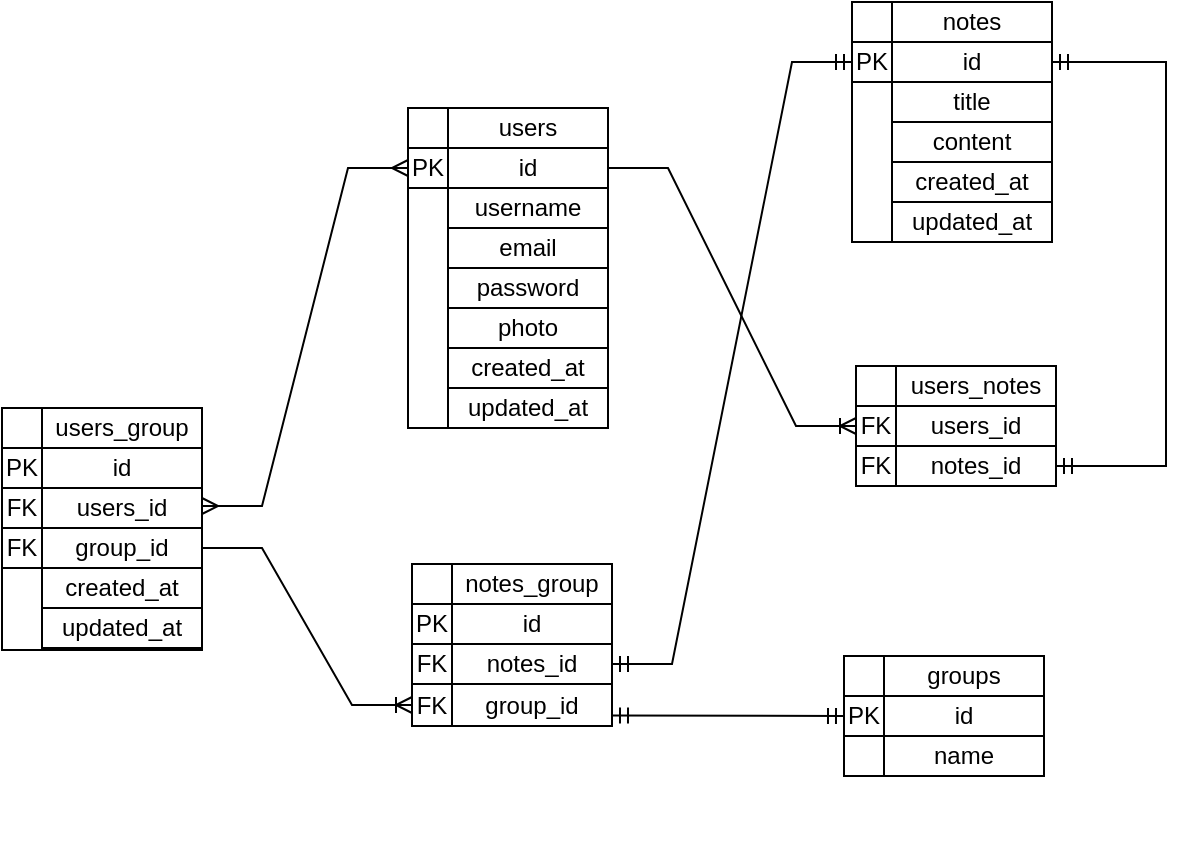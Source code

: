 <mxfile version="21.1.4" type="device">
  <diagram name="Page-1" id="Vn7iVasFaHoD-PRk9qeI">
    <mxGraphModel dx="2017" dy="601" grid="0" gridSize="10" guides="1" tooltips="1" connect="1" arrows="1" fold="1" page="1" pageScale="1" pageWidth="850" pageHeight="1100" math="0" shadow="0">
      <root>
        <mxCell id="0" />
        <mxCell id="1" parent="0" />
        <mxCell id="Hd1z3D36d7LquExoU3gD-12" value="" style="group" vertex="1" connectable="0" parent="1">
          <mxGeometry x="200" y="19" width="100" height="140" as="geometry" />
        </mxCell>
        <mxCell id="Hd1z3D36d7LquExoU3gD-13" value="" style="shape=internalStorage;whiteSpace=wrap;html=1;backgroundOutline=1;" vertex="1" parent="Hd1z3D36d7LquExoU3gD-12">
          <mxGeometry width="100" height="120" as="geometry" />
        </mxCell>
        <mxCell id="Hd1z3D36d7LquExoU3gD-14" value="notes" style="text;html=1;strokeColor=none;fillColor=none;align=center;verticalAlign=middle;whiteSpace=wrap;rounded=0;" vertex="1" parent="Hd1z3D36d7LquExoU3gD-12">
          <mxGeometry x="20" width="80" height="20" as="geometry" />
        </mxCell>
        <mxCell id="Hd1z3D36d7LquExoU3gD-15" value="id" style="text;html=1;strokeColor=#000000;fillColor=none;align=center;verticalAlign=middle;whiteSpace=wrap;rounded=0;" vertex="1" parent="Hd1z3D36d7LquExoU3gD-12">
          <mxGeometry x="20" y="20" width="80" height="20" as="geometry" />
        </mxCell>
        <mxCell id="Hd1z3D36d7LquExoU3gD-16" value="PK" style="text;html=1;strokeColor=#000000;fillColor=none;align=center;verticalAlign=middle;whiteSpace=wrap;rounded=0;" vertex="1" parent="Hd1z3D36d7LquExoU3gD-12">
          <mxGeometry y="20" width="20" height="20" as="geometry" />
        </mxCell>
        <mxCell id="Hd1z3D36d7LquExoU3gD-18" value="title" style="text;html=1;strokeColor=#000000;fillColor=none;align=center;verticalAlign=middle;whiteSpace=wrap;rounded=0;" vertex="1" parent="Hd1z3D36d7LquExoU3gD-12">
          <mxGeometry x="20" y="40" width="80" height="20" as="geometry" />
        </mxCell>
        <mxCell id="Hd1z3D36d7LquExoU3gD-19" value="content" style="text;html=1;strokeColor=#000000;fillColor=none;align=center;verticalAlign=middle;whiteSpace=wrap;rounded=0;" vertex="1" parent="Hd1z3D36d7LquExoU3gD-12">
          <mxGeometry x="20" y="60" width="80" height="20" as="geometry" />
        </mxCell>
        <mxCell id="Hd1z3D36d7LquExoU3gD-20" value="created_at" style="text;html=1;strokeColor=#000000;fillColor=none;align=center;verticalAlign=middle;whiteSpace=wrap;rounded=0;" vertex="1" parent="Hd1z3D36d7LquExoU3gD-12">
          <mxGeometry x="20" y="80" width="80" height="20" as="geometry" />
        </mxCell>
        <mxCell id="Hd1z3D36d7LquExoU3gD-21" value="updated_at" style="text;html=1;strokeColor=#000000;fillColor=none;align=center;verticalAlign=middle;whiteSpace=wrap;rounded=0;" vertex="1" parent="Hd1z3D36d7LquExoU3gD-12">
          <mxGeometry x="20" y="100" width="80" height="20" as="geometry" />
        </mxCell>
        <mxCell id="Hd1z3D36d7LquExoU3gD-1" value="" style="shape=internalStorage;whiteSpace=wrap;html=1;backgroundOutline=1;container=0;" vertex="1" parent="1">
          <mxGeometry x="-22" y="72" width="100" height="160" as="geometry" />
        </mxCell>
        <mxCell id="Hd1z3D36d7LquExoU3gD-2" value="users" style="text;html=1;strokeColor=none;fillColor=none;align=center;verticalAlign=middle;whiteSpace=wrap;rounded=0;container=0;" vertex="1" parent="1">
          <mxGeometry x="-2" y="72" width="80" height="20" as="geometry" />
        </mxCell>
        <mxCell id="Hd1z3D36d7LquExoU3gD-3" value="id" style="text;html=1;strokeColor=#000000;fillColor=none;align=center;verticalAlign=middle;whiteSpace=wrap;rounded=0;container=0;" vertex="1" parent="1">
          <mxGeometry x="-2" y="92" width="80" height="20" as="geometry" />
        </mxCell>
        <mxCell id="Hd1z3D36d7LquExoU3gD-4" value="PK" style="text;html=1;strokeColor=#000000;fillColor=none;align=center;verticalAlign=middle;whiteSpace=wrap;rounded=0;container=0;" vertex="1" parent="1">
          <mxGeometry x="-22" y="92" width="20" height="20" as="geometry" />
        </mxCell>
        <mxCell id="Hd1z3D36d7LquExoU3gD-5" value="username" style="text;html=1;strokeColor=#000000;fillColor=none;align=center;verticalAlign=middle;whiteSpace=wrap;rounded=0;container=0;" vertex="1" parent="1">
          <mxGeometry x="-2" y="112" width="80" height="20" as="geometry" />
        </mxCell>
        <mxCell id="Hd1z3D36d7LquExoU3gD-6" value="email" style="text;html=1;strokeColor=#000000;fillColor=none;align=center;verticalAlign=middle;whiteSpace=wrap;rounded=0;container=0;" vertex="1" parent="1">
          <mxGeometry x="-2" y="132" width="80" height="20" as="geometry" />
        </mxCell>
        <mxCell id="Hd1z3D36d7LquExoU3gD-7" value="password" style="text;html=1;strokeColor=#000000;fillColor=none;align=center;verticalAlign=middle;whiteSpace=wrap;rounded=0;container=0;" vertex="1" parent="1">
          <mxGeometry x="-2" y="152" width="80" height="20" as="geometry" />
        </mxCell>
        <mxCell id="Hd1z3D36d7LquExoU3gD-8" value="photo" style="text;html=1;strokeColor=#000000;fillColor=none;align=center;verticalAlign=middle;whiteSpace=wrap;rounded=0;container=0;" vertex="1" parent="1">
          <mxGeometry x="-2" y="172" width="80" height="20" as="geometry" />
        </mxCell>
        <mxCell id="Hd1z3D36d7LquExoU3gD-10" value="created_at" style="text;html=1;strokeColor=#000000;fillColor=none;align=center;verticalAlign=middle;whiteSpace=wrap;rounded=0;container=0;" vertex="1" parent="1">
          <mxGeometry x="-2" y="192" width="80" height="20" as="geometry" />
        </mxCell>
        <mxCell id="Hd1z3D36d7LquExoU3gD-45" value="updated_at" style="text;html=1;strokeColor=#000000;fillColor=none;align=center;verticalAlign=middle;whiteSpace=wrap;rounded=0;container=0;" vertex="1" parent="1">
          <mxGeometry x="-2" y="212" width="80" height="20" as="geometry" />
        </mxCell>
        <mxCell id="Hd1z3D36d7LquExoU3gD-46" value="" style="group" vertex="1" connectable="0" parent="1">
          <mxGeometry x="-225" y="59" width="100" height="303" as="geometry" />
        </mxCell>
        <mxCell id="Hd1z3D36d7LquExoU3gD-59" value="" style="group" vertex="1" connectable="0" parent="Hd1z3D36d7LquExoU3gD-46">
          <mxGeometry y="163" width="100" height="140" as="geometry" />
        </mxCell>
        <mxCell id="Hd1z3D36d7LquExoU3gD-60" value="" style="shape=internalStorage;whiteSpace=wrap;html=1;backgroundOutline=1;" vertex="1" parent="Hd1z3D36d7LquExoU3gD-59">
          <mxGeometry width="100" height="121" as="geometry" />
        </mxCell>
        <mxCell id="Hd1z3D36d7LquExoU3gD-61" value="users_group" style="text;html=1;strokeColor=none;fillColor=none;align=center;verticalAlign=middle;whiteSpace=wrap;rounded=0;" vertex="1" parent="Hd1z3D36d7LquExoU3gD-59">
          <mxGeometry x="20" width="80" height="20" as="geometry" />
        </mxCell>
        <mxCell id="Hd1z3D36d7LquExoU3gD-62" value="id" style="text;html=1;strokeColor=#000000;fillColor=none;align=center;verticalAlign=middle;whiteSpace=wrap;rounded=0;" vertex="1" parent="Hd1z3D36d7LquExoU3gD-59">
          <mxGeometry x="20" y="20" width="80" height="20" as="geometry" />
        </mxCell>
        <mxCell id="Hd1z3D36d7LquExoU3gD-63" value="PK" style="text;html=1;strokeColor=#000000;fillColor=none;align=center;verticalAlign=middle;whiteSpace=wrap;rounded=0;" vertex="1" parent="Hd1z3D36d7LquExoU3gD-59">
          <mxGeometry y="20" width="20" height="20" as="geometry" />
        </mxCell>
        <mxCell id="Hd1z3D36d7LquExoU3gD-64" value="users_id" style="text;html=1;strokeColor=#000000;fillColor=none;align=center;verticalAlign=middle;whiteSpace=wrap;rounded=0;" vertex="1" parent="Hd1z3D36d7LquExoU3gD-59">
          <mxGeometry x="20" y="40" width="80" height="20" as="geometry" />
        </mxCell>
        <mxCell id="Hd1z3D36d7LquExoU3gD-65" value="group_id" style="text;html=1;strokeColor=#000000;fillColor=none;align=center;verticalAlign=middle;whiteSpace=wrap;rounded=0;" vertex="1" parent="Hd1z3D36d7LquExoU3gD-59">
          <mxGeometry x="20" y="60" width="80" height="20" as="geometry" />
        </mxCell>
        <mxCell id="Hd1z3D36d7LquExoU3gD-67" value="created_at" style="text;html=1;strokeColor=#000000;fillColor=none;align=center;verticalAlign=middle;whiteSpace=wrap;rounded=0;" vertex="1" parent="Hd1z3D36d7LquExoU3gD-59">
          <mxGeometry x="20" y="80" width="80" height="20" as="geometry" />
        </mxCell>
        <mxCell id="Hd1z3D36d7LquExoU3gD-68" value="updated_at" style="text;html=1;strokeColor=#000000;fillColor=none;align=center;verticalAlign=middle;whiteSpace=wrap;rounded=0;" vertex="1" parent="Hd1z3D36d7LquExoU3gD-59">
          <mxGeometry x="20" y="100" width="80" height="20" as="geometry" />
        </mxCell>
        <mxCell id="Hd1z3D36d7LquExoU3gD-69" value="FK" style="text;html=1;strokeColor=#000000;fillColor=none;align=center;verticalAlign=middle;whiteSpace=wrap;rounded=0;" vertex="1" parent="Hd1z3D36d7LquExoU3gD-59">
          <mxGeometry y="40" width="20" height="20" as="geometry" />
        </mxCell>
        <mxCell id="Hd1z3D36d7LquExoU3gD-88" value="FK" style="text;html=1;strokeColor=#000000;fillColor=none;align=center;verticalAlign=middle;whiteSpace=wrap;rounded=0;" vertex="1" parent="Hd1z3D36d7LquExoU3gD-59">
          <mxGeometry y="60" width="20" height="20" as="geometry" />
        </mxCell>
        <mxCell id="Hd1z3D36d7LquExoU3gD-109" value="" style="group" vertex="1" connectable="0" parent="Hd1z3D36d7LquExoU3gD-46">
          <mxGeometry x="205" y="241" width="100" height="140" as="geometry" />
        </mxCell>
        <mxCell id="Hd1z3D36d7LquExoU3gD-110" value="" style="shape=internalStorage;whiteSpace=wrap;html=1;backgroundOutline=1;" vertex="1" parent="Hd1z3D36d7LquExoU3gD-109">
          <mxGeometry width="100" height="81" as="geometry" />
        </mxCell>
        <mxCell id="Hd1z3D36d7LquExoU3gD-111" value="notes_group" style="text;html=1;strokeColor=none;fillColor=none;align=center;verticalAlign=middle;whiteSpace=wrap;rounded=0;" vertex="1" parent="Hd1z3D36d7LquExoU3gD-109">
          <mxGeometry x="20" width="80" height="20" as="geometry" />
        </mxCell>
        <mxCell id="Hd1z3D36d7LquExoU3gD-112" value="id" style="text;html=1;strokeColor=#000000;fillColor=none;align=center;verticalAlign=middle;whiteSpace=wrap;rounded=0;" vertex="1" parent="Hd1z3D36d7LquExoU3gD-109">
          <mxGeometry x="20" y="20" width="80" height="20" as="geometry" />
        </mxCell>
        <mxCell id="Hd1z3D36d7LquExoU3gD-113" value="PK" style="text;html=1;strokeColor=#000000;fillColor=none;align=center;verticalAlign=middle;whiteSpace=wrap;rounded=0;" vertex="1" parent="Hd1z3D36d7LquExoU3gD-109">
          <mxGeometry y="20" width="20" height="20" as="geometry" />
        </mxCell>
        <mxCell id="Hd1z3D36d7LquExoU3gD-114" value="notes_id" style="text;html=1;strokeColor=#000000;fillColor=none;align=center;verticalAlign=middle;whiteSpace=wrap;rounded=0;" vertex="1" parent="Hd1z3D36d7LquExoU3gD-109">
          <mxGeometry x="20" y="40" width="80" height="20" as="geometry" />
        </mxCell>
        <mxCell id="Hd1z3D36d7LquExoU3gD-115" value="group_id" style="text;html=1;strokeColor=#000000;fillColor=none;align=center;verticalAlign=middle;whiteSpace=wrap;rounded=0;" vertex="1" parent="Hd1z3D36d7LquExoU3gD-109">
          <mxGeometry x="20" y="60" width="80" height="21" as="geometry" />
        </mxCell>
        <mxCell id="Hd1z3D36d7LquExoU3gD-118" value="FK" style="text;html=1;strokeColor=#000000;fillColor=none;align=center;verticalAlign=middle;whiteSpace=wrap;rounded=0;" vertex="1" parent="Hd1z3D36d7LquExoU3gD-109">
          <mxGeometry y="40" width="20" height="20" as="geometry" />
        </mxCell>
        <mxCell id="Hd1z3D36d7LquExoU3gD-119" value="FK" style="text;html=1;strokeColor=#000000;fillColor=none;align=center;verticalAlign=middle;whiteSpace=wrap;rounded=0;" vertex="1" parent="Hd1z3D36d7LquExoU3gD-109">
          <mxGeometry y="60" width="20" height="21" as="geometry" />
        </mxCell>
        <mxCell id="Hd1z3D36d7LquExoU3gD-129" value="" style="edgeStyle=entityRelationEdgeStyle;fontSize=12;html=1;endArrow=ERoneToMany;rounded=0;exitX=1;exitY=0.5;exitDx=0;exitDy=0;entryX=0;entryY=0.5;entryDx=0;entryDy=0;" edge="1" parent="Hd1z3D36d7LquExoU3gD-46" source="Hd1z3D36d7LquExoU3gD-65" target="Hd1z3D36d7LquExoU3gD-119">
          <mxGeometry width="100" height="100" relative="1" as="geometry">
            <mxPoint x="112" y="245.5" as="sourcePoint" />
            <mxPoint x="125" y="341" as="targetPoint" />
          </mxGeometry>
        </mxCell>
        <mxCell id="Hd1z3D36d7LquExoU3gD-89" value="" style="group" vertex="1" connectable="0" parent="1">
          <mxGeometry x="205" y="201" width="100" height="140" as="geometry" />
        </mxCell>
        <mxCell id="Hd1z3D36d7LquExoU3gD-90" value="" style="shape=internalStorage;whiteSpace=wrap;html=1;backgroundOutline=1;" vertex="1" parent="Hd1z3D36d7LquExoU3gD-89">
          <mxGeometry x="-3" width="100" height="60" as="geometry" />
        </mxCell>
        <mxCell id="Hd1z3D36d7LquExoU3gD-91" value="users_notes" style="text;html=1;strokeColor=none;fillColor=none;align=center;verticalAlign=middle;whiteSpace=wrap;rounded=0;" vertex="1" parent="Hd1z3D36d7LquExoU3gD-89">
          <mxGeometry x="17" width="80" height="20" as="geometry" />
        </mxCell>
        <mxCell id="Hd1z3D36d7LquExoU3gD-94" value="users_id" style="text;html=1;strokeColor=#000000;fillColor=none;align=center;verticalAlign=middle;whiteSpace=wrap;rounded=0;" vertex="1" parent="Hd1z3D36d7LquExoU3gD-89">
          <mxGeometry x="17" y="20" width="80" height="20" as="geometry" />
        </mxCell>
        <mxCell id="Hd1z3D36d7LquExoU3gD-95" value="notes_id" style="text;html=1;strokeColor=#000000;fillColor=none;align=center;verticalAlign=middle;whiteSpace=wrap;rounded=0;" vertex="1" parent="Hd1z3D36d7LquExoU3gD-89">
          <mxGeometry x="17" y="40" width="80" height="20" as="geometry" />
        </mxCell>
        <mxCell id="Hd1z3D36d7LquExoU3gD-98" value="FK" style="text;html=1;strokeColor=#000000;fillColor=none;align=center;verticalAlign=middle;whiteSpace=wrap;rounded=0;" vertex="1" parent="Hd1z3D36d7LquExoU3gD-89">
          <mxGeometry x="-3" y="20" width="20" height="20" as="geometry" />
        </mxCell>
        <mxCell id="Hd1z3D36d7LquExoU3gD-107" value="FK" style="text;html=1;strokeColor=#000000;fillColor=none;align=center;verticalAlign=middle;whiteSpace=wrap;rounded=0;" vertex="1" parent="Hd1z3D36d7LquExoU3gD-89">
          <mxGeometry x="-3" y="40" width="20" height="20" as="geometry" />
        </mxCell>
        <mxCell id="Hd1z3D36d7LquExoU3gD-121" value="" style="edgeStyle=entityRelationEdgeStyle;fontSize=12;html=1;endArrow=ERmany;startArrow=ERmany;rounded=0;entryX=0;entryY=0.5;entryDx=0;entryDy=0;" edge="1" parent="1" target="Hd1z3D36d7LquExoU3gD-4">
          <mxGeometry width="100" height="100" relative="1" as="geometry">
            <mxPoint x="-125" y="271" as="sourcePoint" />
            <mxPoint x="-23" y="270" as="targetPoint" />
          </mxGeometry>
        </mxCell>
        <mxCell id="Hd1z3D36d7LquExoU3gD-47" value="" style="shape=internalStorage;whiteSpace=wrap;html=1;backgroundOutline=1;" vertex="1" parent="1">
          <mxGeometry x="196" y="346" width="100" height="60" as="geometry" />
        </mxCell>
        <mxCell id="Hd1z3D36d7LquExoU3gD-48" value="groups" style="text;html=1;strokeColor=none;fillColor=none;align=center;verticalAlign=middle;whiteSpace=wrap;rounded=0;" vertex="1" parent="1">
          <mxGeometry x="216" y="346" width="80" height="20" as="geometry" />
        </mxCell>
        <mxCell id="Hd1z3D36d7LquExoU3gD-49" value="id" style="text;html=1;strokeColor=#000000;fillColor=none;align=center;verticalAlign=middle;whiteSpace=wrap;rounded=0;" vertex="1" parent="1">
          <mxGeometry x="216" y="366" width="80" height="20" as="geometry" />
        </mxCell>
        <mxCell id="Hd1z3D36d7LquExoU3gD-50" value="PK" style="text;html=1;strokeColor=#000000;fillColor=none;align=center;verticalAlign=middle;whiteSpace=wrap;rounded=0;" vertex="1" parent="1">
          <mxGeometry x="196" y="366" width="20" height="20" as="geometry" />
        </mxCell>
        <mxCell id="Hd1z3D36d7LquExoU3gD-52" value="name" style="text;html=1;strokeColor=#000000;fillColor=none;align=center;verticalAlign=middle;whiteSpace=wrap;rounded=0;" vertex="1" parent="1">
          <mxGeometry x="216" y="386" width="80" height="20" as="geometry" />
        </mxCell>
        <mxCell id="Hd1z3D36d7LquExoU3gD-122" value="" style="edgeStyle=entityRelationEdgeStyle;fontSize=12;html=1;endArrow=ERmandOne;startArrow=ERmandOne;rounded=0;entryX=0;entryY=0.25;entryDx=0;entryDy=0;exitX=1;exitY=0.5;exitDx=0;exitDy=0;" edge="1" parent="1" source="Hd1z3D36d7LquExoU3gD-114" target="Hd1z3D36d7LquExoU3gD-13">
          <mxGeometry width="100" height="100" relative="1" as="geometry">
            <mxPoint x="81" y="332" as="sourcePoint" />
            <mxPoint x="181" y="232" as="targetPoint" />
          </mxGeometry>
        </mxCell>
        <mxCell id="Hd1z3D36d7LquExoU3gD-123" value="" style="fontSize=12;html=1;endArrow=ERmandOne;startArrow=ERmandOne;rounded=0;entryX=0;entryY=0.5;entryDx=0;entryDy=0;exitX=1;exitY=0.75;exitDx=0;exitDy=0;" edge="1" parent="1" source="Hd1z3D36d7LquExoU3gD-115" target="Hd1z3D36d7LquExoU3gD-50">
          <mxGeometry width="100" height="100" relative="1" as="geometry">
            <mxPoint x="-9" y="460" as="sourcePoint" />
            <mxPoint x="91" y="360" as="targetPoint" />
          </mxGeometry>
        </mxCell>
        <mxCell id="Hd1z3D36d7LquExoU3gD-126" value="" style="edgeStyle=entityRelationEdgeStyle;fontSize=12;html=1;endArrow=ERoneToMany;rounded=0;exitX=1;exitY=0.5;exitDx=0;exitDy=0;entryX=0;entryY=0.5;entryDx=0;entryDy=0;" edge="1" parent="1" source="Hd1z3D36d7LquExoU3gD-3" target="Hd1z3D36d7LquExoU3gD-98">
          <mxGeometry width="100" height="100" relative="1" as="geometry">
            <mxPoint x="111" y="307" as="sourcePoint" />
            <mxPoint x="211" y="207" as="targetPoint" />
          </mxGeometry>
        </mxCell>
        <mxCell id="Hd1z3D36d7LquExoU3gD-127" value="" style="fontSize=12;html=1;endArrow=ERmandOne;startArrow=ERmandOne;rounded=0;entryX=1;entryY=0.5;entryDx=0;entryDy=0;exitX=1;exitY=0.5;exitDx=0;exitDy=0;edgeStyle=orthogonalEdgeStyle;" edge="1" parent="1" source="Hd1z3D36d7LquExoU3gD-15" target="Hd1z3D36d7LquExoU3gD-95">
          <mxGeometry width="100" height="100" relative="1" as="geometry">
            <mxPoint x="370" y="151.26" as="sourcePoint" />
            <mxPoint x="486" y="151.26" as="targetPoint" />
            <Array as="points">
              <mxPoint x="357" y="49" />
              <mxPoint x="357" y="251" />
            </Array>
          </mxGeometry>
        </mxCell>
      </root>
    </mxGraphModel>
  </diagram>
</mxfile>
